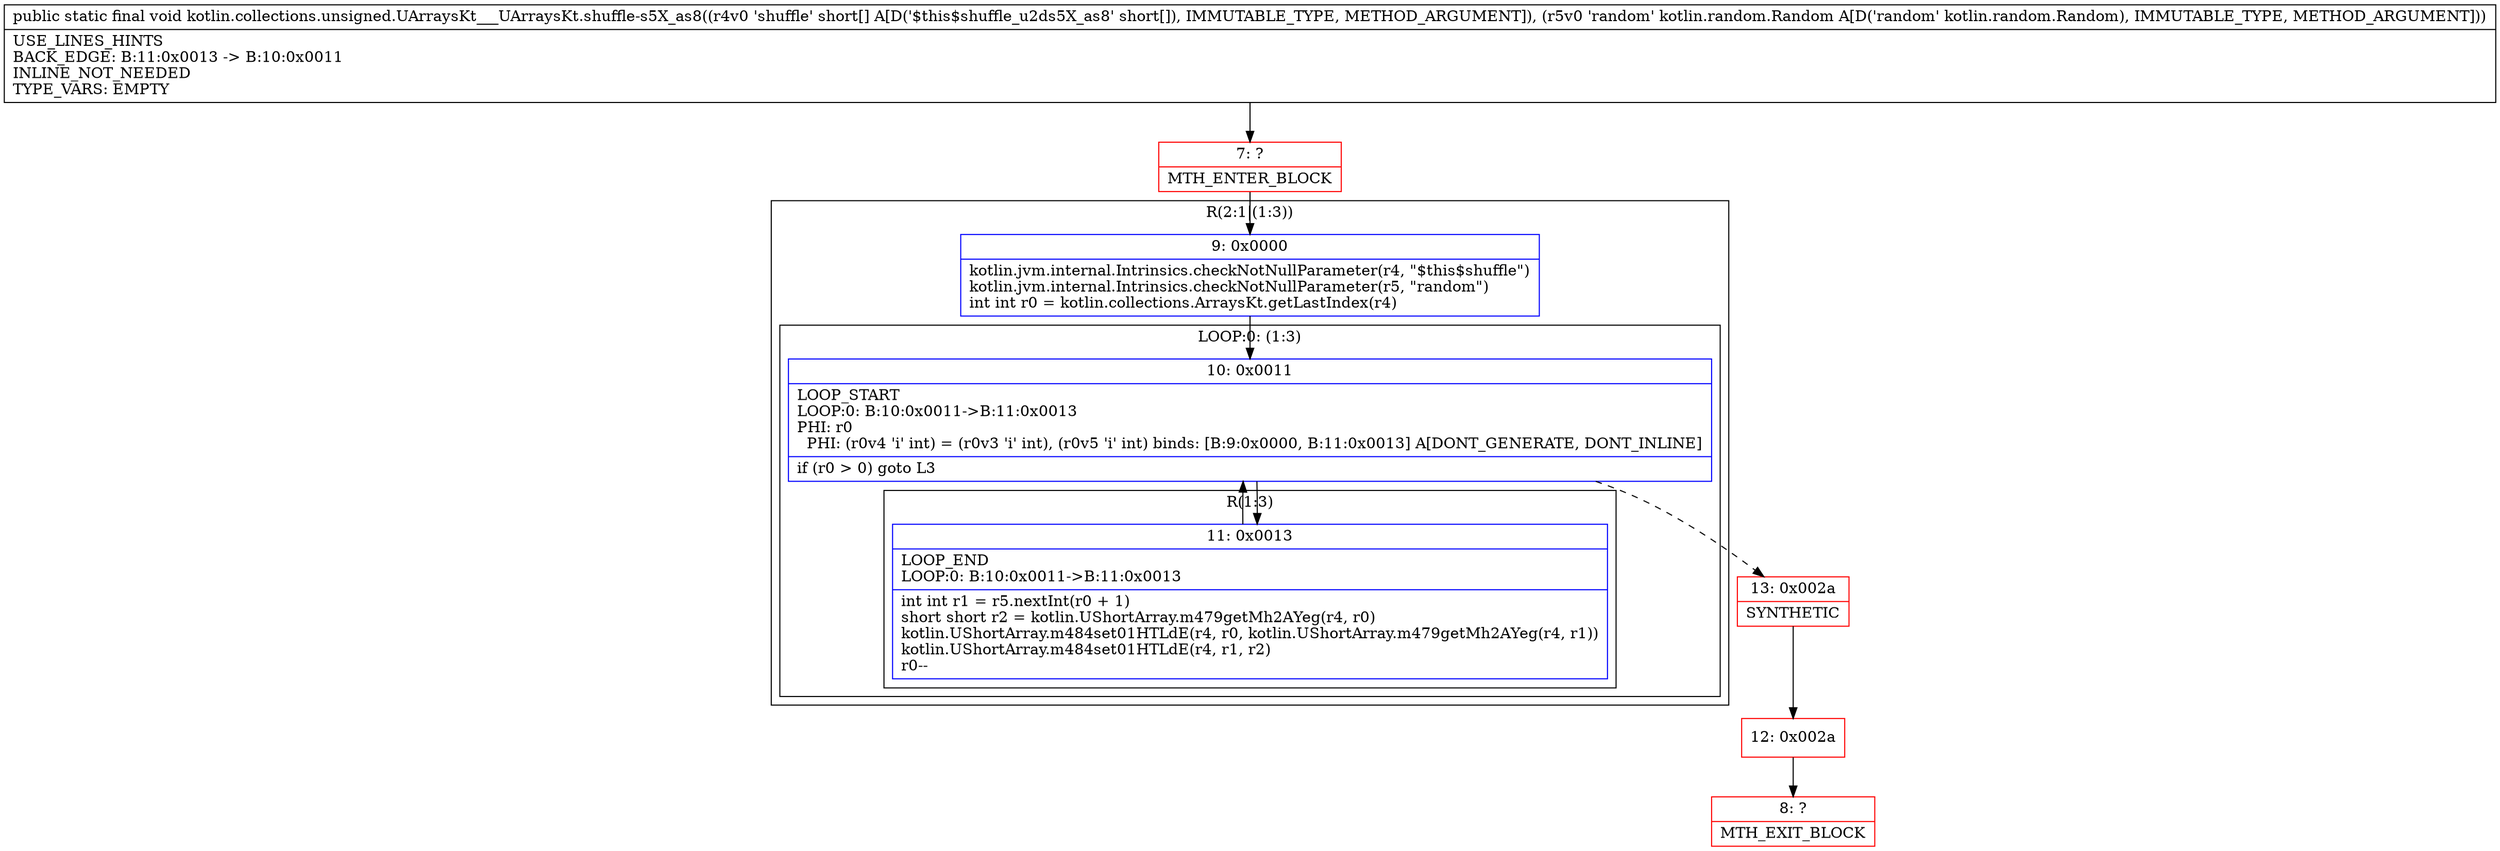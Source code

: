 digraph "CFG forkotlin.collections.unsigned.UArraysKt___UArraysKt.shuffle\-s5X_as8([SLkotlin\/random\/Random;)V" {
subgraph cluster_Region_2079002795 {
label = "R(2:1|(1:3))";
node [shape=record,color=blue];
Node_9 [shape=record,label="{9\:\ 0x0000|kotlin.jvm.internal.Intrinsics.checkNotNullParameter(r4, \"$this$shuffle\")\lkotlin.jvm.internal.Intrinsics.checkNotNullParameter(r5, \"random\")\lint int r0 = kotlin.collections.ArraysKt.getLastIndex(r4)\l}"];
subgraph cluster_LoopRegion_1890562381 {
label = "LOOP:0: (1:3)";
node [shape=record,color=blue];
Node_10 [shape=record,label="{10\:\ 0x0011|LOOP_START\lLOOP:0: B:10:0x0011\-\>B:11:0x0013\lPHI: r0 \l  PHI: (r0v4 'i' int) = (r0v3 'i' int), (r0v5 'i' int) binds: [B:9:0x0000, B:11:0x0013] A[DONT_GENERATE, DONT_INLINE]\l|if (r0 \> 0) goto L3\l}"];
subgraph cluster_Region_284717836 {
label = "R(1:3)";
node [shape=record,color=blue];
Node_11 [shape=record,label="{11\:\ 0x0013|LOOP_END\lLOOP:0: B:10:0x0011\-\>B:11:0x0013\l|int int r1 = r5.nextInt(r0 + 1)\lshort short r2 = kotlin.UShortArray.m479getMh2AYeg(r4, r0)\lkotlin.UShortArray.m484set01HTLdE(r4, r0, kotlin.UShortArray.m479getMh2AYeg(r4, r1))\lkotlin.UShortArray.m484set01HTLdE(r4, r1, r2)\lr0\-\-\l}"];
}
}
}
Node_7 [shape=record,color=red,label="{7\:\ ?|MTH_ENTER_BLOCK\l}"];
Node_13 [shape=record,color=red,label="{13\:\ 0x002a|SYNTHETIC\l}"];
Node_12 [shape=record,color=red,label="{12\:\ 0x002a}"];
Node_8 [shape=record,color=red,label="{8\:\ ?|MTH_EXIT_BLOCK\l}"];
MethodNode[shape=record,label="{public static final void kotlin.collections.unsigned.UArraysKt___UArraysKt.shuffle\-s5X_as8((r4v0 'shuffle' short[] A[D('$this$shuffle_u2ds5X_as8' short[]), IMMUTABLE_TYPE, METHOD_ARGUMENT]), (r5v0 'random' kotlin.random.Random A[D('random' kotlin.random.Random), IMMUTABLE_TYPE, METHOD_ARGUMENT]))  | USE_LINES_HINTS\lBACK_EDGE: B:11:0x0013 \-\> B:10:0x0011\lINLINE_NOT_NEEDED\lTYPE_VARS: EMPTY\l}"];
MethodNode -> Node_7;Node_9 -> Node_10;
Node_10 -> Node_11;
Node_10 -> Node_13[style=dashed];
Node_11 -> Node_10;
Node_7 -> Node_9;
Node_13 -> Node_12;
Node_12 -> Node_8;
}

